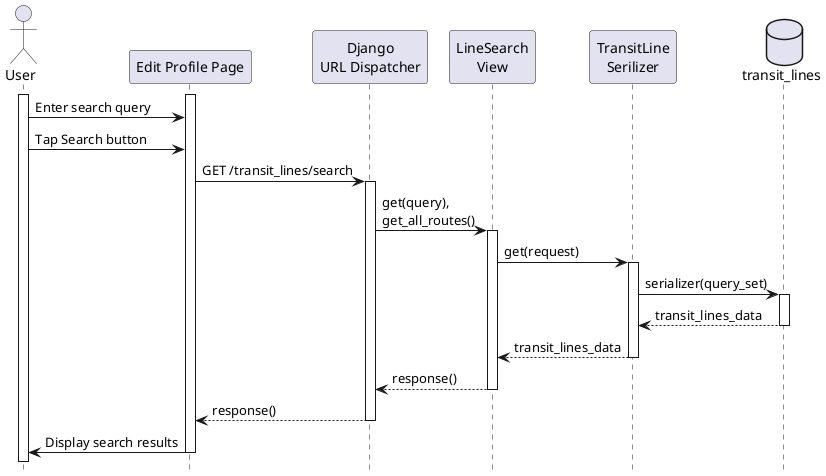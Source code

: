 @startuml search_transit_lines

hide footbox

actor User
participant "Edit Profile Page" as UI
participant "Django\nURL Dispatcher" as API
participant "LineSearch\nView" as view_search_lines
participant "TransitLine\nSerilizer" as serializer_transit_lines
database "transit_lines" as table_transit_lines

activate User
activate UI
User -> UI: Enter search query
User -> UI: Tap Search button

UI -> API: GET /transit_lines/search
activate API

API -> view_search_lines: get(query),\nget_all_routes()
activate view_search_lines

view_search_lines -> serializer_transit_lines: get(request)
activate serializer_transit_lines

serializer_transit_lines -> table_transit_lines: serializer(query_set)
activate table_transit_lines

table_transit_lines --> serializer_transit_lines: transit_lines_data
deactivate table_transit_lines

serializer_transit_lines --> view_search_lines: transit_lines_data
deactivate serializer_transit_lines

view_search_lines --> API: response()
deactivate view_search_lines

API --> UI: response()
deactivate API

UI -> User: Display search results
deactivate UI


@enduml
